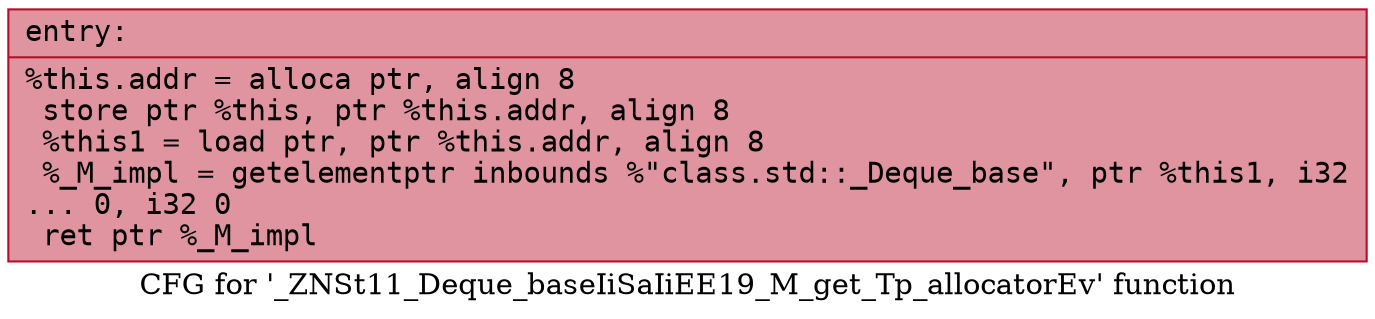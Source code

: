 digraph "CFG for '_ZNSt11_Deque_baseIiSaIiEE19_M_get_Tp_allocatorEv' function" {
	label="CFG for '_ZNSt11_Deque_baseIiSaIiEE19_M_get_Tp_allocatorEv' function";

	Node0x560dca0c43e0 [shape=record,color="#b70d28ff", style=filled, fillcolor="#b70d2870" fontname="Courier",label="{entry:\l|  %this.addr = alloca ptr, align 8\l  store ptr %this, ptr %this.addr, align 8\l  %this1 = load ptr, ptr %this.addr, align 8\l  %_M_impl = getelementptr inbounds %\"class.std::_Deque_base\", ptr %this1, i32\l... 0, i32 0\l  ret ptr %_M_impl\l}"];
}
